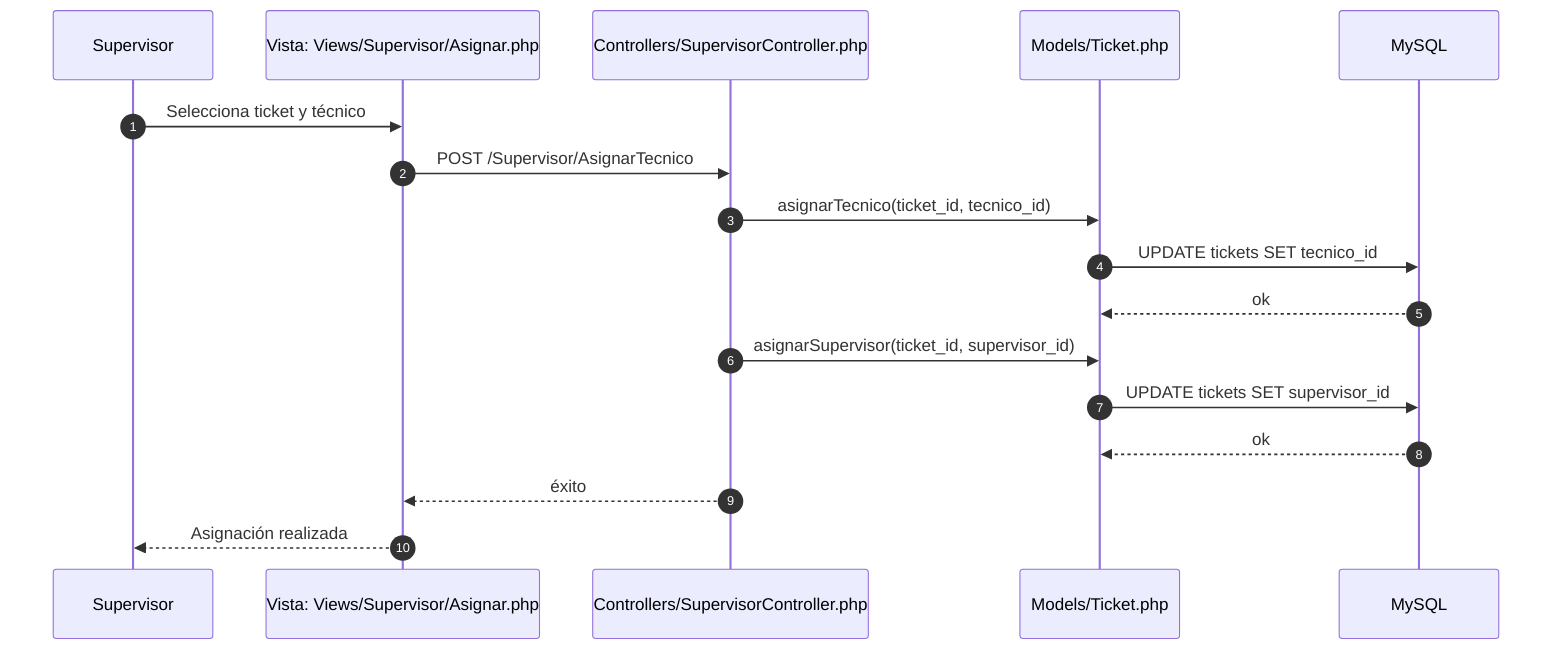 sequenceDiagram
  autonumber
  participant S as Supervisor
  participant V as Vista: Views/Supervisor/Asignar.php
  participant SC as Controllers/SupervisorController.php
  participant T as Models/Ticket.php
  participant DB as MySQL

  S->>V: Selecciona ticket y técnico
  V->>SC: POST /Supervisor/AsignarTecnico
  SC->>T: asignarTecnico(ticket_id, tecnico_id)
  T->>DB: UPDATE tickets SET tecnico_id
  DB-->>T: ok
  SC->>T: asignarSupervisor(ticket_id, supervisor_id)
  T->>DB: UPDATE tickets SET supervisor_id
  DB-->>T: ok
  SC-->>V: éxito
  V-->>S: Asignación realizada